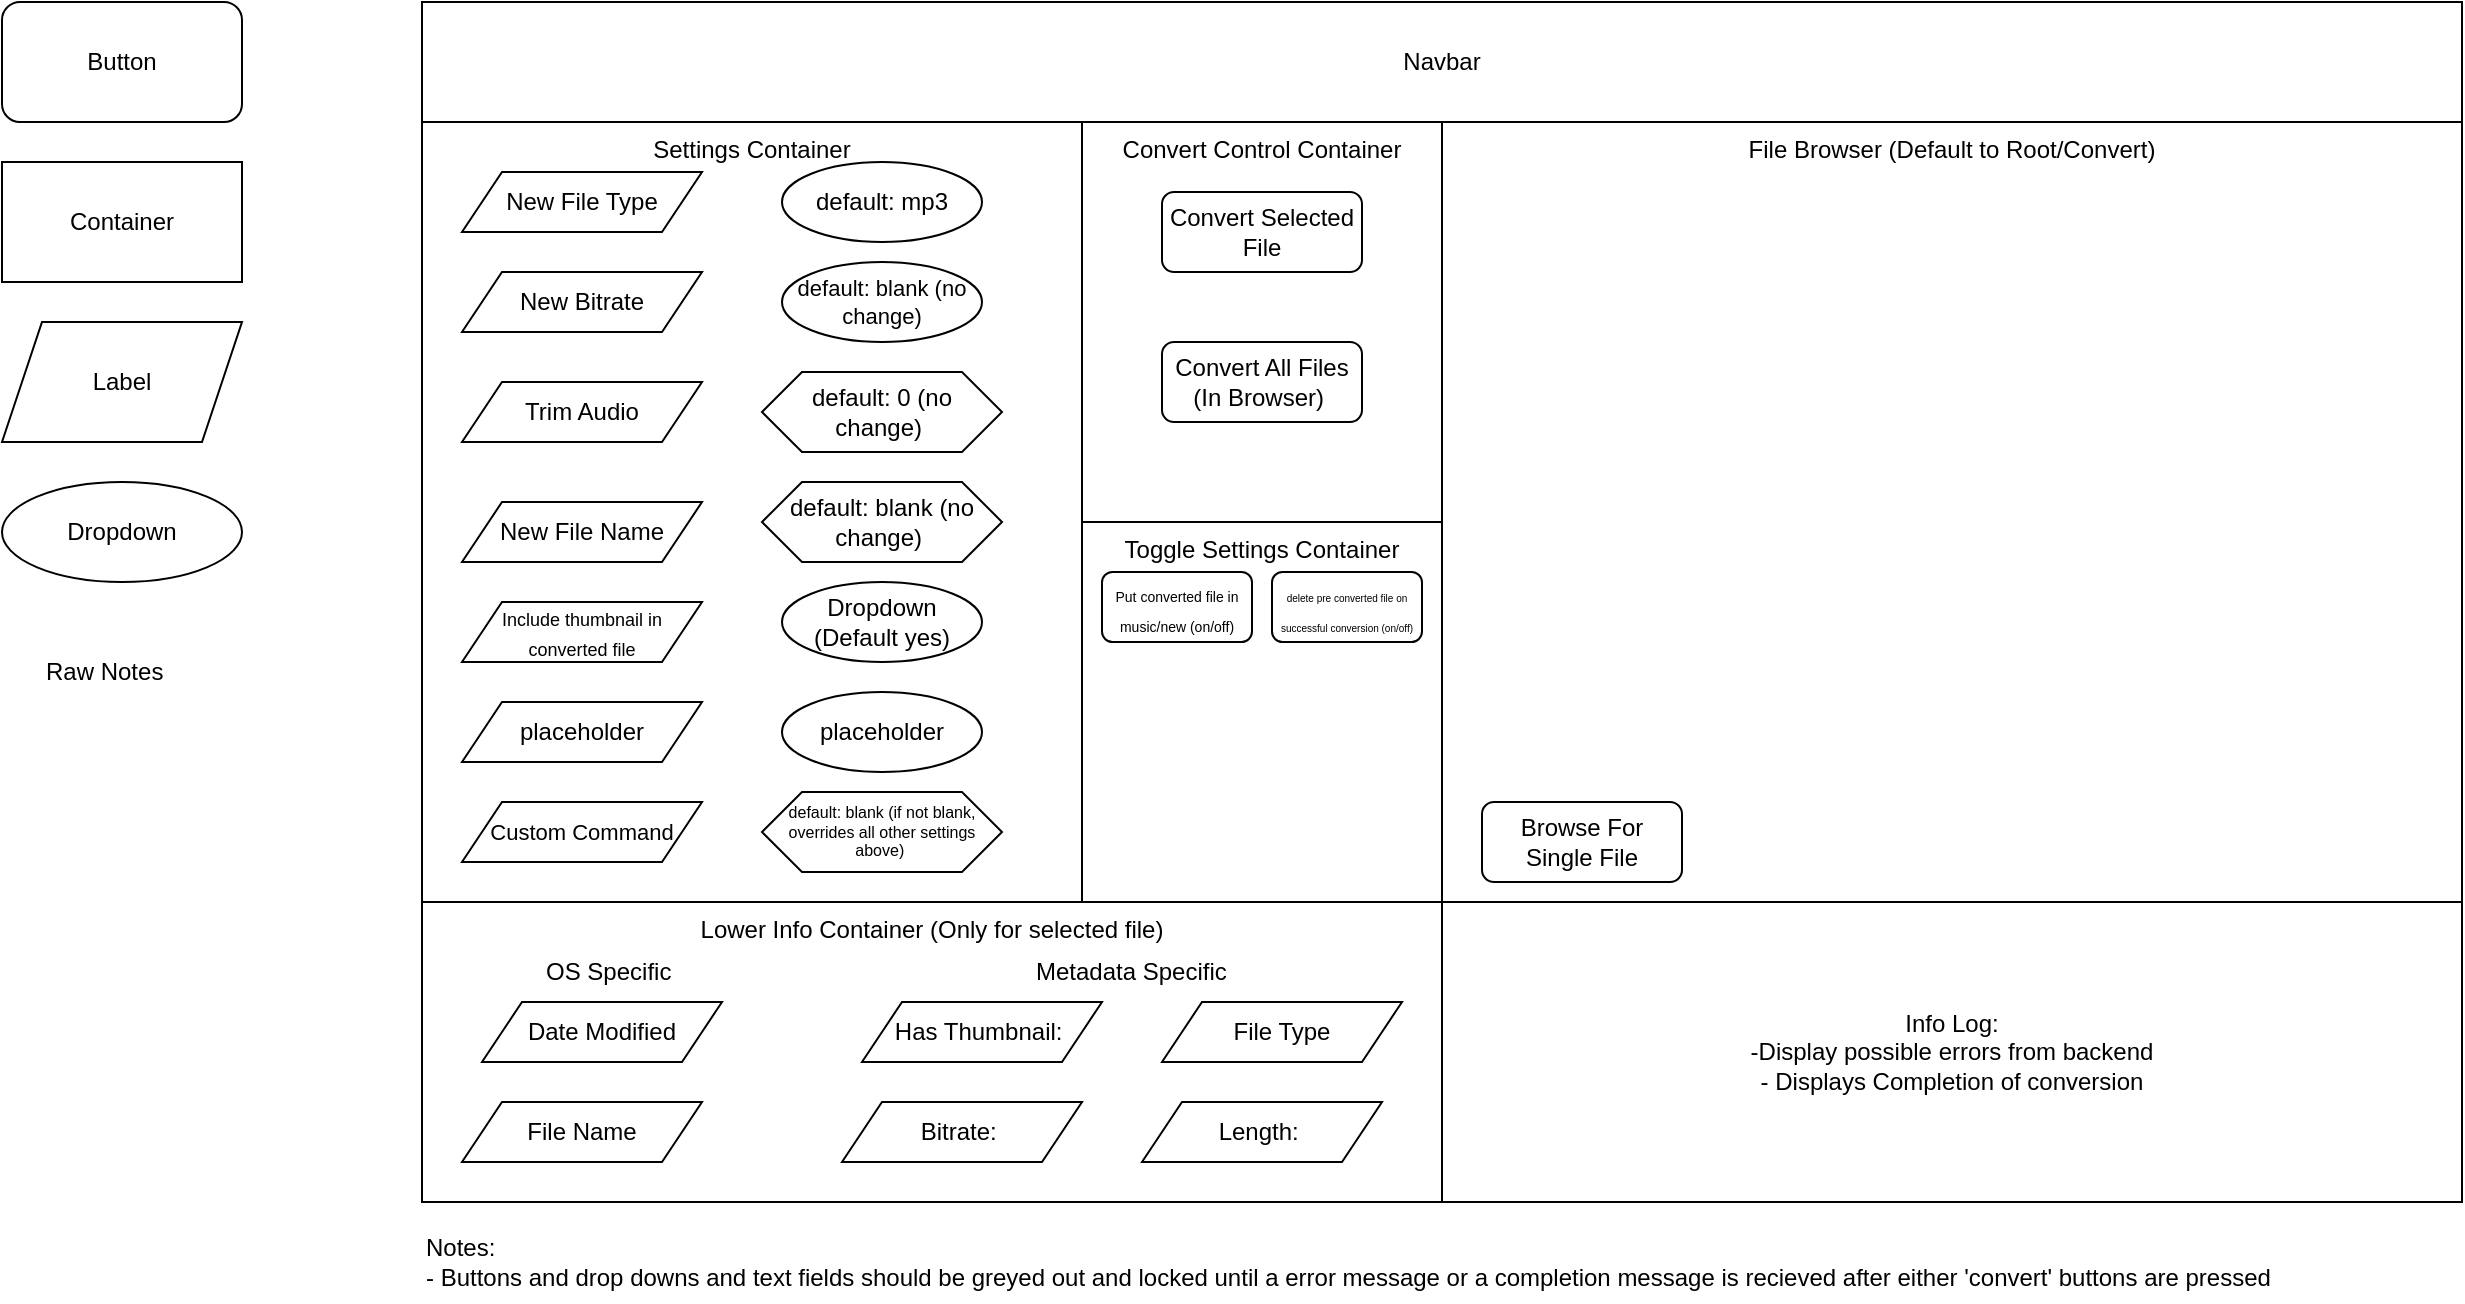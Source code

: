 <mxfile>
    <diagram id="_X64QTZvnersegPbVP8m" name="Page-1">
        <mxGraphModel dx="1801" dy="437" grid="1" gridSize="10" guides="1" tooltips="1" connect="1" arrows="1" fold="1" page="1" pageScale="1" pageWidth="850" pageHeight="1100" math="0" shadow="0">
            <root>
                <mxCell id="0"/>
                <mxCell id="1" parent="0"/>
                <mxCell id="2" value="" style="swimlane;startSize=0;" vertex="1" parent="1">
                    <mxGeometry x="-10" y="80" width="1020" height="600" as="geometry"/>
                </mxCell>
                <mxCell id="5" value="Settings Container" style="rounded=0;whiteSpace=wrap;html=1;verticalAlign=top;" vertex="1" parent="2">
                    <mxGeometry y="60" width="330" height="390" as="geometry"/>
                </mxCell>
                <mxCell id="35" value="Convert Control Container" style="rounded=0;whiteSpace=wrap;html=1;verticalAlign=top;" vertex="1" parent="2">
                    <mxGeometry x="330" y="60" width="180" height="200" as="geometry"/>
                </mxCell>
                <mxCell id="3" value="Navbar" style="rounded=0;whiteSpace=wrap;html=1;" vertex="1" parent="2">
                    <mxGeometry width="1020" height="60" as="geometry"/>
                </mxCell>
                <mxCell id="4" value="Lower Info Container (Only for selected file)" style="rounded=0;whiteSpace=wrap;html=1;verticalAlign=top;" vertex="1" parent="2">
                    <mxGeometry y="450" width="510" height="150" as="geometry"/>
                </mxCell>
                <mxCell id="6" value="File Browser (Default to Root/Convert)" style="rounded=0;whiteSpace=wrap;html=1;verticalAlign=top;" vertex="1" parent="2">
                    <mxGeometry x="510" y="60" width="510" height="390" as="geometry"/>
                </mxCell>
                <mxCell id="8" value="Browse For Single File" style="rounded=1;whiteSpace=wrap;html=1;" vertex="1" parent="2">
                    <mxGeometry x="530" y="400" width="100" height="40" as="geometry"/>
                </mxCell>
                <mxCell id="15" value="Convert Selected File" style="rounded=1;whiteSpace=wrap;html=1;" vertex="1" parent="2">
                    <mxGeometry x="370" y="95" width="100" height="40" as="geometry"/>
                </mxCell>
                <mxCell id="16" value="Convert All Files (In Browser)&amp;nbsp;" style="rounded=1;whiteSpace=wrap;html=1;" vertex="1" parent="2">
                    <mxGeometry x="370" y="170" width="100" height="40" as="geometry"/>
                </mxCell>
                <mxCell id="14" value="Bitrate:&amp;nbsp;" style="shape=parallelogram;perimeter=parallelogramPerimeter;whiteSpace=wrap;html=1;fixedSize=1;" vertex="1" parent="2">
                    <mxGeometry x="210" y="550" width="120" height="30" as="geometry"/>
                </mxCell>
                <mxCell id="18" value="New File Type" style="shape=parallelogram;perimeter=parallelogramPerimeter;whiteSpace=wrap;html=1;fixedSize=1;" vertex="1" parent="2">
                    <mxGeometry x="20" y="85" width="120" height="30" as="geometry"/>
                </mxCell>
                <mxCell id="19" value="New Bitrate" style="shape=parallelogram;perimeter=parallelogramPerimeter;whiteSpace=wrap;html=1;fixedSize=1;" vertex="1" parent="2">
                    <mxGeometry x="20" y="135" width="120" height="30" as="geometry"/>
                </mxCell>
                <mxCell id="24" value="default: mp3" style="ellipse;whiteSpace=wrap;html=1;" vertex="1" parent="2">
                    <mxGeometry x="180" y="80" width="100" height="40" as="geometry"/>
                </mxCell>
                <mxCell id="25" value="default: blank (no change)" style="ellipse;whiteSpace=wrap;html=1;fontSize=11;" vertex="1" parent="2">
                    <mxGeometry x="180" y="130" width="100" height="40" as="geometry"/>
                </mxCell>
                <mxCell id="27" value="Trim Audio" style="shape=parallelogram;perimeter=parallelogramPerimeter;whiteSpace=wrap;html=1;fixedSize=1;" vertex="1" parent="2">
                    <mxGeometry x="20" y="190" width="120" height="30" as="geometry"/>
                </mxCell>
                <mxCell id="29" value="New File Name" style="shape=parallelogram;perimeter=parallelogramPerimeter;whiteSpace=wrap;html=1;fixedSize=1;" vertex="1" parent="2">
                    <mxGeometry x="20" y="250" width="120" height="30" as="geometry"/>
                </mxCell>
                <mxCell id="32" value="Dropdown (Default yes)" style="ellipse;whiteSpace=wrap;html=1;" vertex="1" parent="2">
                    <mxGeometry x="180" y="290" width="100" height="40" as="geometry"/>
                </mxCell>
                <mxCell id="31" value="&lt;font style=&quot;font-size: 9px;&quot;&gt;Include thumbnail in converted file&lt;/font&gt;" style="shape=parallelogram;perimeter=parallelogramPerimeter;whiteSpace=wrap;html=1;fixedSize=1;" vertex="1" parent="2">
                    <mxGeometry x="20" y="300" width="120" height="30" as="geometry"/>
                </mxCell>
                <mxCell id="33" value="placeholder" style="ellipse;whiteSpace=wrap;html=1;" vertex="1" parent="2">
                    <mxGeometry x="180" y="345" width="100" height="40" as="geometry"/>
                </mxCell>
                <mxCell id="34" value="placeholder" style="shape=parallelogram;perimeter=parallelogramPerimeter;whiteSpace=wrap;html=1;fixedSize=1;" vertex="1" parent="2">
                    <mxGeometry x="20" y="350" width="120" height="30" as="geometry"/>
                </mxCell>
                <mxCell id="36" value="Toggle Settings Container" style="rounded=0;whiteSpace=wrap;html=1;verticalAlign=top;" vertex="1" parent="2">
                    <mxGeometry x="330" y="260" width="180" height="190" as="geometry"/>
                </mxCell>
                <mxCell id="37" value="&lt;font style=&quot;font-size: 7px;&quot;&gt;Put converted file in music/new (on/off)&lt;/font&gt;" style="rounded=1;whiteSpace=wrap;html=1;" vertex="1" parent="2">
                    <mxGeometry x="340" y="285" width="75" height="35" as="geometry"/>
                </mxCell>
                <mxCell id="38" value="&lt;font style=&quot;font-size: 5px;&quot;&gt;delete pre converted file on successful conversion (on/off)&lt;/font&gt;" style="rounded=1;whiteSpace=wrap;html=1;" vertex="1" parent="2">
                    <mxGeometry x="425" y="285" width="75" height="35" as="geometry"/>
                </mxCell>
                <mxCell id="40" value="Has Thumbnail:&amp;nbsp;" style="shape=parallelogram;perimeter=parallelogramPerimeter;whiteSpace=wrap;html=1;fixedSize=1;" vertex="1" parent="2">
                    <mxGeometry x="220" y="500" width="120" height="30" as="geometry"/>
                </mxCell>
                <mxCell id="42" value="Length:&amp;nbsp;" style="shape=parallelogram;perimeter=parallelogramPerimeter;whiteSpace=wrap;html=1;fixedSize=1;" vertex="1" parent="2">
                    <mxGeometry x="360" y="550" width="120" height="30" as="geometry"/>
                </mxCell>
                <mxCell id="39" value="default: 0 (no change)&amp;nbsp;" style="shape=hexagon;perimeter=hexagonPerimeter2;whiteSpace=wrap;html=1;fixedSize=1;" vertex="1" parent="2">
                    <mxGeometry x="170" y="185" width="120" height="40" as="geometry"/>
                </mxCell>
                <mxCell id="43" value="default: blank (no change)&amp;nbsp;" style="shape=hexagon;perimeter=hexagonPerimeter2;whiteSpace=wrap;html=1;fixedSize=1;" vertex="1" parent="2">
                    <mxGeometry x="170" y="240" width="120" height="40" as="geometry"/>
                </mxCell>
                <mxCell id="44" value="Info Log:&lt;div&gt;-Display possible errors from backend&lt;/div&gt;&lt;div&gt;- Displays Completion of conversion&lt;/div&gt;" style="rounded=0;whiteSpace=wrap;html=1;verticalAlign=middle;" vertex="1" parent="2">
                    <mxGeometry x="510" y="450" width="510" height="150" as="geometry"/>
                </mxCell>
                <mxCell id="47" value="Date Modified" style="shape=parallelogram;perimeter=parallelogramPerimeter;whiteSpace=wrap;html=1;fixedSize=1;" vertex="1" parent="2">
                    <mxGeometry x="30" y="500" width="120" height="30" as="geometry"/>
                </mxCell>
                <mxCell id="49" value="Metadata Specific" style="text;html=1;align=left;verticalAlign=middle;resizable=0;points=[];autosize=1;strokeColor=none;fillColor=none;labelBackgroundColor=light-dark(#FFFFFF,#FF7011);" vertex="1" parent="2">
                    <mxGeometry x="305" y="470" width="120" height="30" as="geometry"/>
                </mxCell>
                <mxCell id="50" value="OS Specific" style="text;html=1;align=left;verticalAlign=middle;resizable=0;points=[];autosize=1;strokeColor=none;fillColor=none;labelBackgroundColor=light-dark(#FFFFFF,#FF7011);" vertex="1" parent="2">
                    <mxGeometry x="60" y="470" width="90" height="30" as="geometry"/>
                </mxCell>
                <mxCell id="51" value="File Name" style="shape=parallelogram;perimeter=parallelogramPerimeter;whiteSpace=wrap;html=1;fixedSize=1;" vertex="1" parent="2">
                    <mxGeometry x="20" y="550" width="120" height="30" as="geometry"/>
                </mxCell>
                <mxCell id="13" value="File Type" style="shape=parallelogram;perimeter=parallelogramPerimeter;whiteSpace=wrap;html=1;fixedSize=1;" vertex="1" parent="2">
                    <mxGeometry x="370" y="500" width="120" height="30" as="geometry"/>
                </mxCell>
                <mxCell id="52" value="Custom Command" style="shape=parallelogram;perimeter=parallelogramPerimeter;whiteSpace=wrap;html=1;fixedSize=1;fontSize=11;" vertex="1" parent="2">
                    <mxGeometry x="20" y="400" width="120" height="30" as="geometry"/>
                </mxCell>
                <mxCell id="53" value="default: blank (if not blank, overrides all other settings above)&amp;nbsp;" style="shape=hexagon;perimeter=hexagonPerimeter2;whiteSpace=wrap;html=1;fixedSize=1;fontSize=8;" vertex="1" parent="2">
                    <mxGeometry x="170" y="395" width="120" height="40" as="geometry"/>
                </mxCell>
                <mxCell id="9" value="Button" style="rounded=1;whiteSpace=wrap;html=1;" vertex="1" parent="1">
                    <mxGeometry x="-220" y="80" width="120" height="60" as="geometry"/>
                </mxCell>
                <mxCell id="10" value="Container" style="rounded=0;whiteSpace=wrap;html=1;" vertex="1" parent="1">
                    <mxGeometry x="-220" y="160" width="120" height="60" as="geometry"/>
                </mxCell>
                <mxCell id="12" value="Label" style="shape=parallelogram;perimeter=parallelogramPerimeter;whiteSpace=wrap;html=1;fixedSize=1;" vertex="1" parent="1">
                    <mxGeometry x="-220" y="240" width="120" height="60" as="geometry"/>
                </mxCell>
                <mxCell id="23" value="Dropdown" style="ellipse;whiteSpace=wrap;html=1;" vertex="1" parent="1">
                    <mxGeometry x="-220" y="320" width="120" height="50" as="geometry"/>
                </mxCell>
                <mxCell id="46" value="Notes:&amp;nbsp;&lt;div&gt;- Buttons and drop downs and text fields should be greyed out and locked until a error message or a completion message is recieved after either &#39;convert&#39; buttons are pressed&lt;/div&gt;" style="text;html=1;align=left;verticalAlign=middle;resizable=0;points=[];autosize=1;strokeColor=none;fillColor=none;" vertex="1" parent="1">
                    <mxGeometry x="-10" y="690" width="950" height="40" as="geometry"/>
                </mxCell>
                <mxCell id="48" value="Raw Notes" style="text;html=1;align=left;verticalAlign=middle;resizable=0;points=[];autosize=1;strokeColor=none;fillColor=none;labelBackgroundColor=light-dark(#FFFFFF,#FF0A0A);" vertex="1" parent="1">
                    <mxGeometry x="-200" y="400" width="80" height="30" as="geometry"/>
                </mxCell>
            </root>
        </mxGraphModel>
    </diagram>
</mxfile>